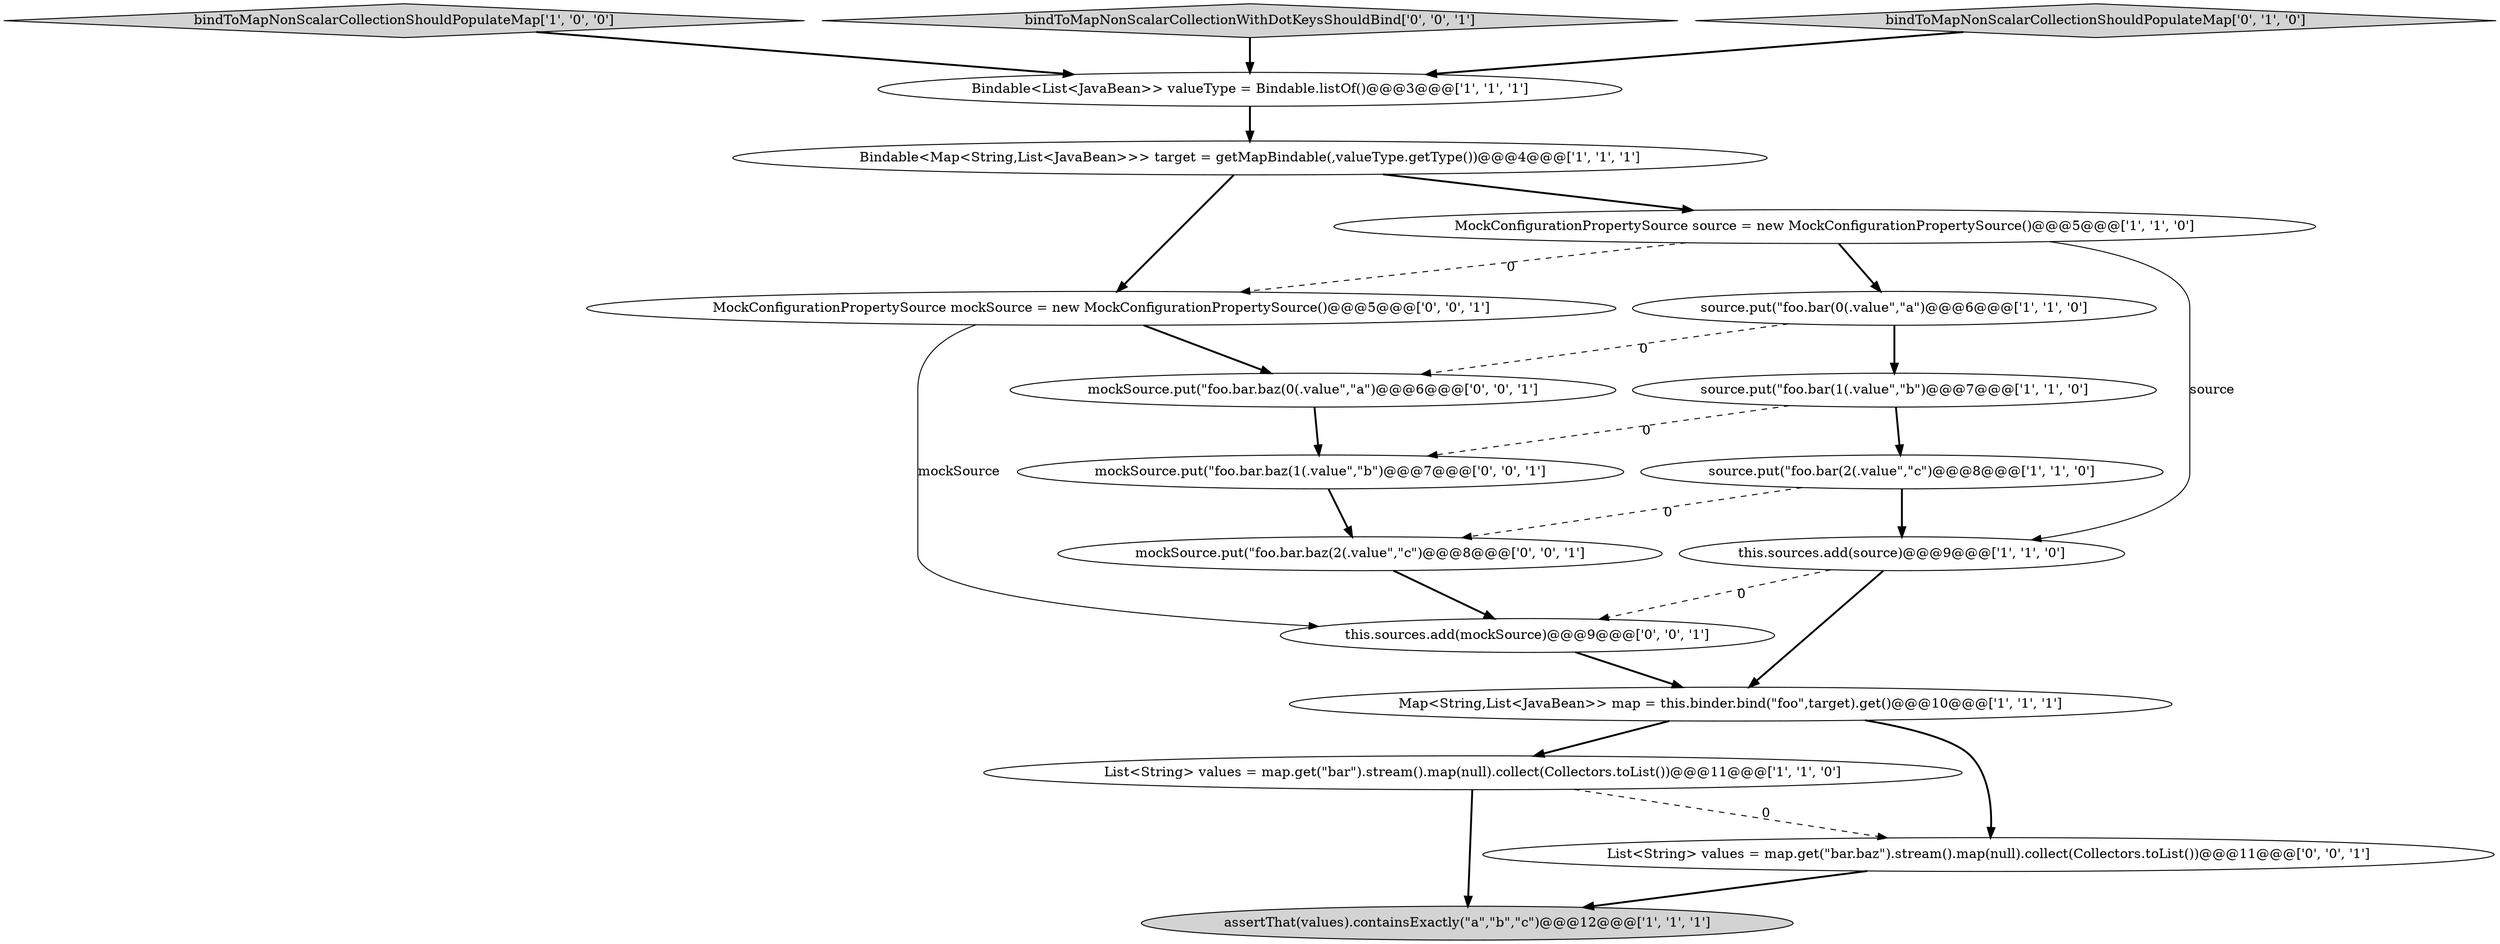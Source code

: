 digraph {
4 [style = filled, label = "source.put(\"foo.bar(2(.value\",\"c\")@@@8@@@['1', '1', '0']", fillcolor = white, shape = ellipse image = "AAA0AAABBB1BBB"];
5 [style = filled, label = "source.put(\"foo.bar(0(.value\",\"a\")@@@6@@@['1', '1', '0']", fillcolor = white, shape = ellipse image = "AAA0AAABBB1BBB"];
6 [style = filled, label = "Map<String,List<JavaBean>> map = this.binder.bind(\"foo\",target).get()@@@10@@@['1', '1', '1']", fillcolor = white, shape = ellipse image = "AAA0AAABBB1BBB"];
3 [style = filled, label = "bindToMapNonScalarCollectionShouldPopulateMap['1', '0', '0']", fillcolor = lightgray, shape = diamond image = "AAA0AAABBB1BBB"];
10 [style = filled, label = "source.put(\"foo.bar(1(.value\",\"b\")@@@7@@@['1', '1', '0']", fillcolor = white, shape = ellipse image = "AAA0AAABBB1BBB"];
8 [style = filled, label = "this.sources.add(source)@@@9@@@['1', '1', '0']", fillcolor = white, shape = ellipse image = "AAA0AAABBB1BBB"];
1 [style = filled, label = "List<String> values = map.get(\"bar\").stream().map(null).collect(Collectors.toList())@@@11@@@['1', '1', '0']", fillcolor = white, shape = ellipse image = "AAA0AAABBB1BBB"];
18 [style = filled, label = "mockSource.put(\"foo.bar.baz(0(.value\",\"a\")@@@6@@@['0', '0', '1']", fillcolor = white, shape = ellipse image = "AAA0AAABBB3BBB"];
2 [style = filled, label = "Bindable<Map<String,List<JavaBean>>> target = getMapBindable(,valueType.getType())@@@4@@@['1', '1', '1']", fillcolor = white, shape = ellipse image = "AAA0AAABBB1BBB"];
12 [style = filled, label = "List<String> values = map.get(\"bar.baz\").stream().map(null).collect(Collectors.toList())@@@11@@@['0', '0', '1']", fillcolor = white, shape = ellipse image = "AAA0AAABBB3BBB"];
15 [style = filled, label = "bindToMapNonScalarCollectionWithDotKeysShouldBind['0', '0', '1']", fillcolor = lightgray, shape = diamond image = "AAA0AAABBB3BBB"];
17 [style = filled, label = "MockConfigurationPropertySource mockSource = new MockConfigurationPropertySource()@@@5@@@['0', '0', '1']", fillcolor = white, shape = ellipse image = "AAA0AAABBB3BBB"];
13 [style = filled, label = "mockSource.put(\"foo.bar.baz(1(.value\",\"b\")@@@7@@@['0', '0', '1']", fillcolor = white, shape = ellipse image = "AAA0AAABBB3BBB"];
11 [style = filled, label = "bindToMapNonScalarCollectionShouldPopulateMap['0', '1', '0']", fillcolor = lightgray, shape = diamond image = "AAA0AAABBB2BBB"];
14 [style = filled, label = "mockSource.put(\"foo.bar.baz(2(.value\",\"c\")@@@8@@@['0', '0', '1']", fillcolor = white, shape = ellipse image = "AAA0AAABBB3BBB"];
16 [style = filled, label = "this.sources.add(mockSource)@@@9@@@['0', '0', '1']", fillcolor = white, shape = ellipse image = "AAA0AAABBB3BBB"];
9 [style = filled, label = "assertThat(values).containsExactly(\"a\",\"b\",\"c\")@@@12@@@['1', '1', '1']", fillcolor = lightgray, shape = ellipse image = "AAA0AAABBB1BBB"];
7 [style = filled, label = "Bindable<List<JavaBean>> valueType = Bindable.listOf()@@@3@@@['1', '1', '1']", fillcolor = white, shape = ellipse image = "AAA0AAABBB1BBB"];
0 [style = filled, label = "MockConfigurationPropertySource source = new MockConfigurationPropertySource()@@@5@@@['1', '1', '0']", fillcolor = white, shape = ellipse image = "AAA0AAABBB1BBB"];
2->17 [style = bold, label=""];
14->16 [style = bold, label=""];
5->10 [style = bold, label=""];
8->16 [style = dashed, label="0"];
15->7 [style = bold, label=""];
16->6 [style = bold, label=""];
8->6 [style = bold, label=""];
10->13 [style = dashed, label="0"];
5->18 [style = dashed, label="0"];
12->9 [style = bold, label=""];
0->17 [style = dashed, label="0"];
1->9 [style = bold, label=""];
6->1 [style = bold, label=""];
1->12 [style = dashed, label="0"];
2->0 [style = bold, label=""];
3->7 [style = bold, label=""];
17->16 [style = solid, label="mockSource"];
7->2 [style = bold, label=""];
11->7 [style = bold, label=""];
18->13 [style = bold, label=""];
10->4 [style = bold, label=""];
0->8 [style = solid, label="source"];
4->8 [style = bold, label=""];
4->14 [style = dashed, label="0"];
13->14 [style = bold, label=""];
17->18 [style = bold, label=""];
0->5 [style = bold, label=""];
6->12 [style = bold, label=""];
}
